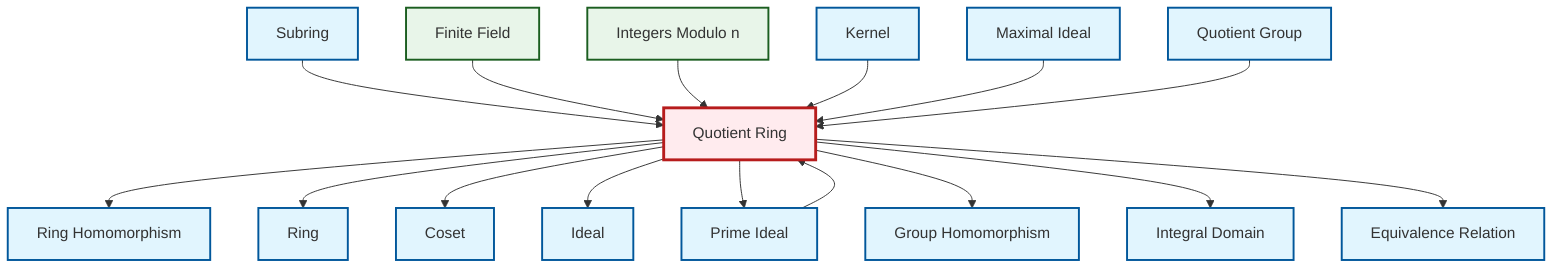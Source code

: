 graph TD
    classDef definition fill:#e1f5fe,stroke:#01579b,stroke-width:2px
    classDef theorem fill:#f3e5f5,stroke:#4a148c,stroke-width:2px
    classDef axiom fill:#fff3e0,stroke:#e65100,stroke-width:2px
    classDef example fill:#e8f5e9,stroke:#1b5e20,stroke-width:2px
    classDef current fill:#ffebee,stroke:#b71c1c,stroke-width:3px
    def-quotient-ring["Quotient Ring"]:::definition
    ex-quotient-integers-mod-n["Integers Modulo n"]:::example
    def-homomorphism["Group Homomorphism"]:::definition
    def-coset["Coset"]:::definition
    def-subring["Subring"]:::definition
    def-prime-ideal["Prime Ideal"]:::definition
    def-ring-homomorphism["Ring Homomorphism"]:::definition
    def-integral-domain["Integral Domain"]:::definition
    def-ideal["Ideal"]:::definition
    def-equivalence-relation["Equivalence Relation"]:::definition
    def-quotient-group["Quotient Group"]:::definition
    def-ring["Ring"]:::definition
    def-maximal-ideal["Maximal Ideal"]:::definition
    def-kernel["Kernel"]:::definition
    ex-finite-field["Finite Field"]:::example
    def-quotient-ring --> def-ring-homomorphism
    def-subring --> def-quotient-ring
    def-quotient-ring --> def-ring
    def-quotient-ring --> def-coset
    def-quotient-ring --> def-ideal
    def-prime-ideal --> def-quotient-ring
    ex-finite-field --> def-quotient-ring
    ex-quotient-integers-mod-n --> def-quotient-ring
    def-kernel --> def-quotient-ring
    def-quotient-ring --> def-prime-ideal
    def-quotient-ring --> def-homomorphism
    def-quotient-ring --> def-integral-domain
    def-quotient-ring --> def-equivalence-relation
    def-maximal-ideal --> def-quotient-ring
    def-quotient-group --> def-quotient-ring
    class def-quotient-ring current